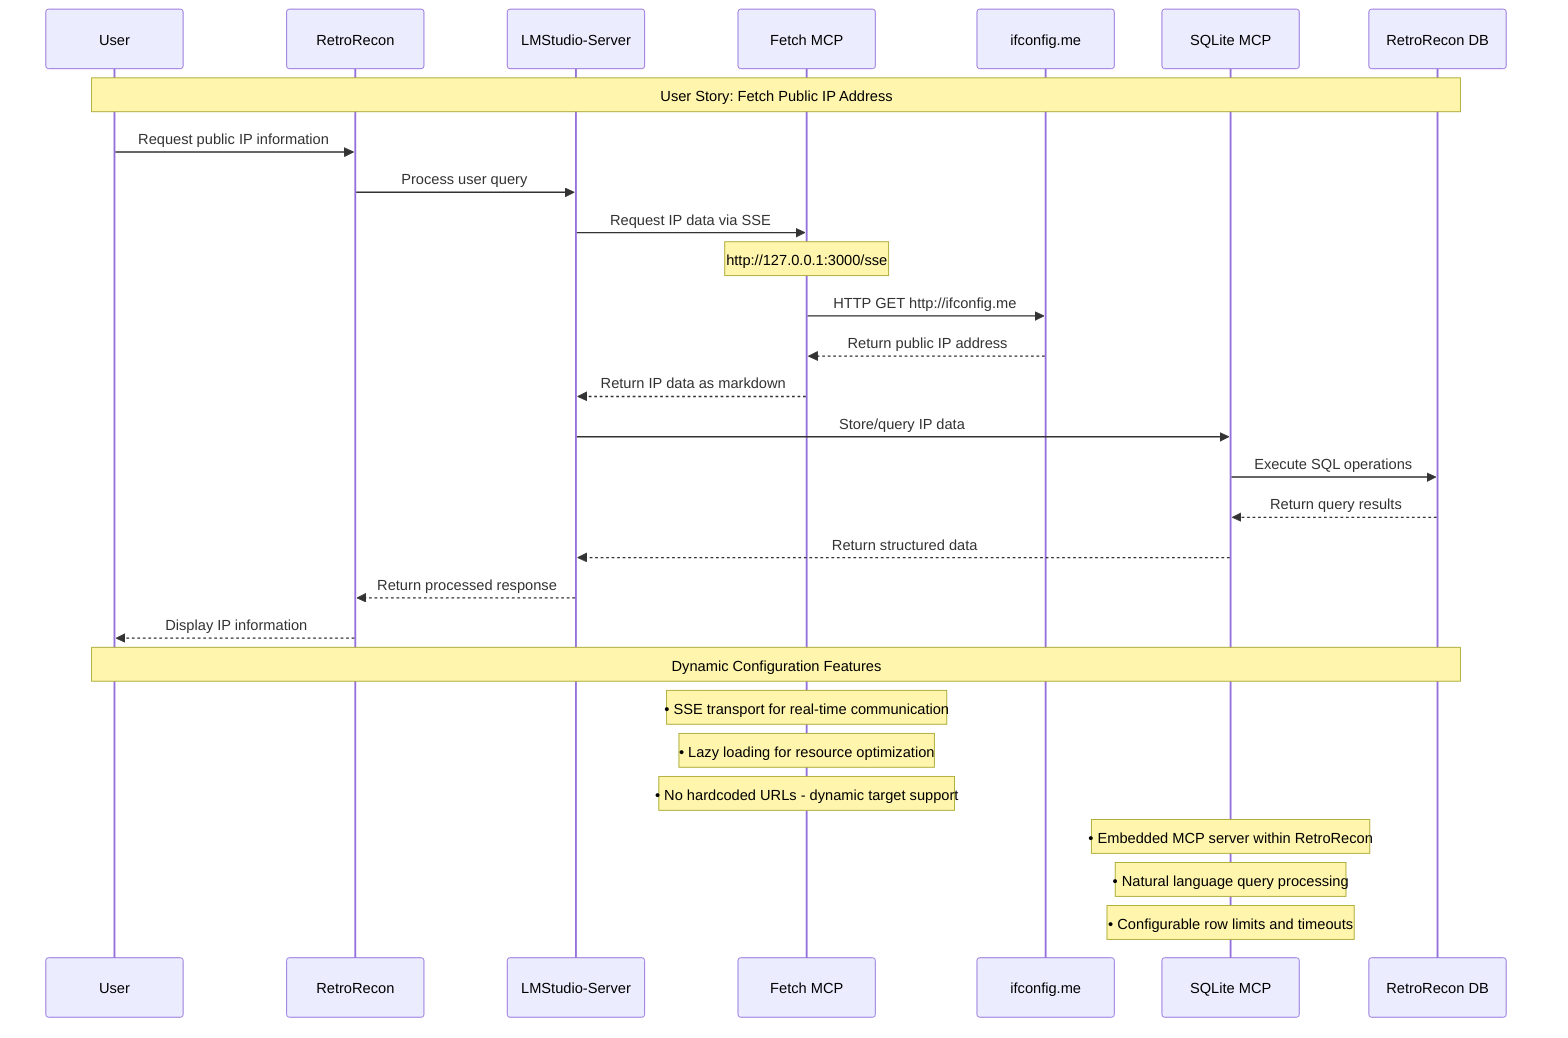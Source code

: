 sequenceDiagram
    participant User as User
    participant RetroRecon as RetroRecon
    participant LMStudio as LMStudio-Server
    participant FetchMCP as Fetch MCP
    participant IfConfig as ifconfig.me
    participant SQLiteMCP as SQLite MCP
    participant Database as RetroRecon DB

    Note over User, Database: User Story: Fetch Public IP Address

    User->>RetroRecon: Request public IP information
    RetroRecon->>LMStudio: Process user query
    LMStudio->>FetchMCP: Request IP data via SSE
    Note over FetchMCP: http://127.0.0.1:3000/sse
    
    FetchMCP->>IfConfig: HTTP GET http://ifconfig.me
    IfConfig-->>FetchMCP: Return public IP address
    FetchMCP-->>LMStudio: Return IP data as markdown
    
    LMStudio->>SQLiteMCP: Store/query IP data
    SQLiteMCP->>Database: Execute SQL operations
    Database-->>SQLiteMCP: Return query results
    SQLiteMCP-->>LMStudio: Return structured data
    
    LMStudio-->>RetroRecon: Return processed response
    RetroRecon-->>User: Display IP information

    Note over User, Database: Dynamic Configuration Features
    Note over FetchMCP: • SSE transport for real-time communication
    Note over FetchMCP: • Lazy loading for resource optimization
    Note over FetchMCP: • No hardcoded URLs - dynamic target support
    Note over SQLiteMCP: • Embedded MCP server within RetroRecon
    Note over SQLiteMCP: • Natural language query processing
    Note over SQLiteMCP: • Configurable row limits and timeouts